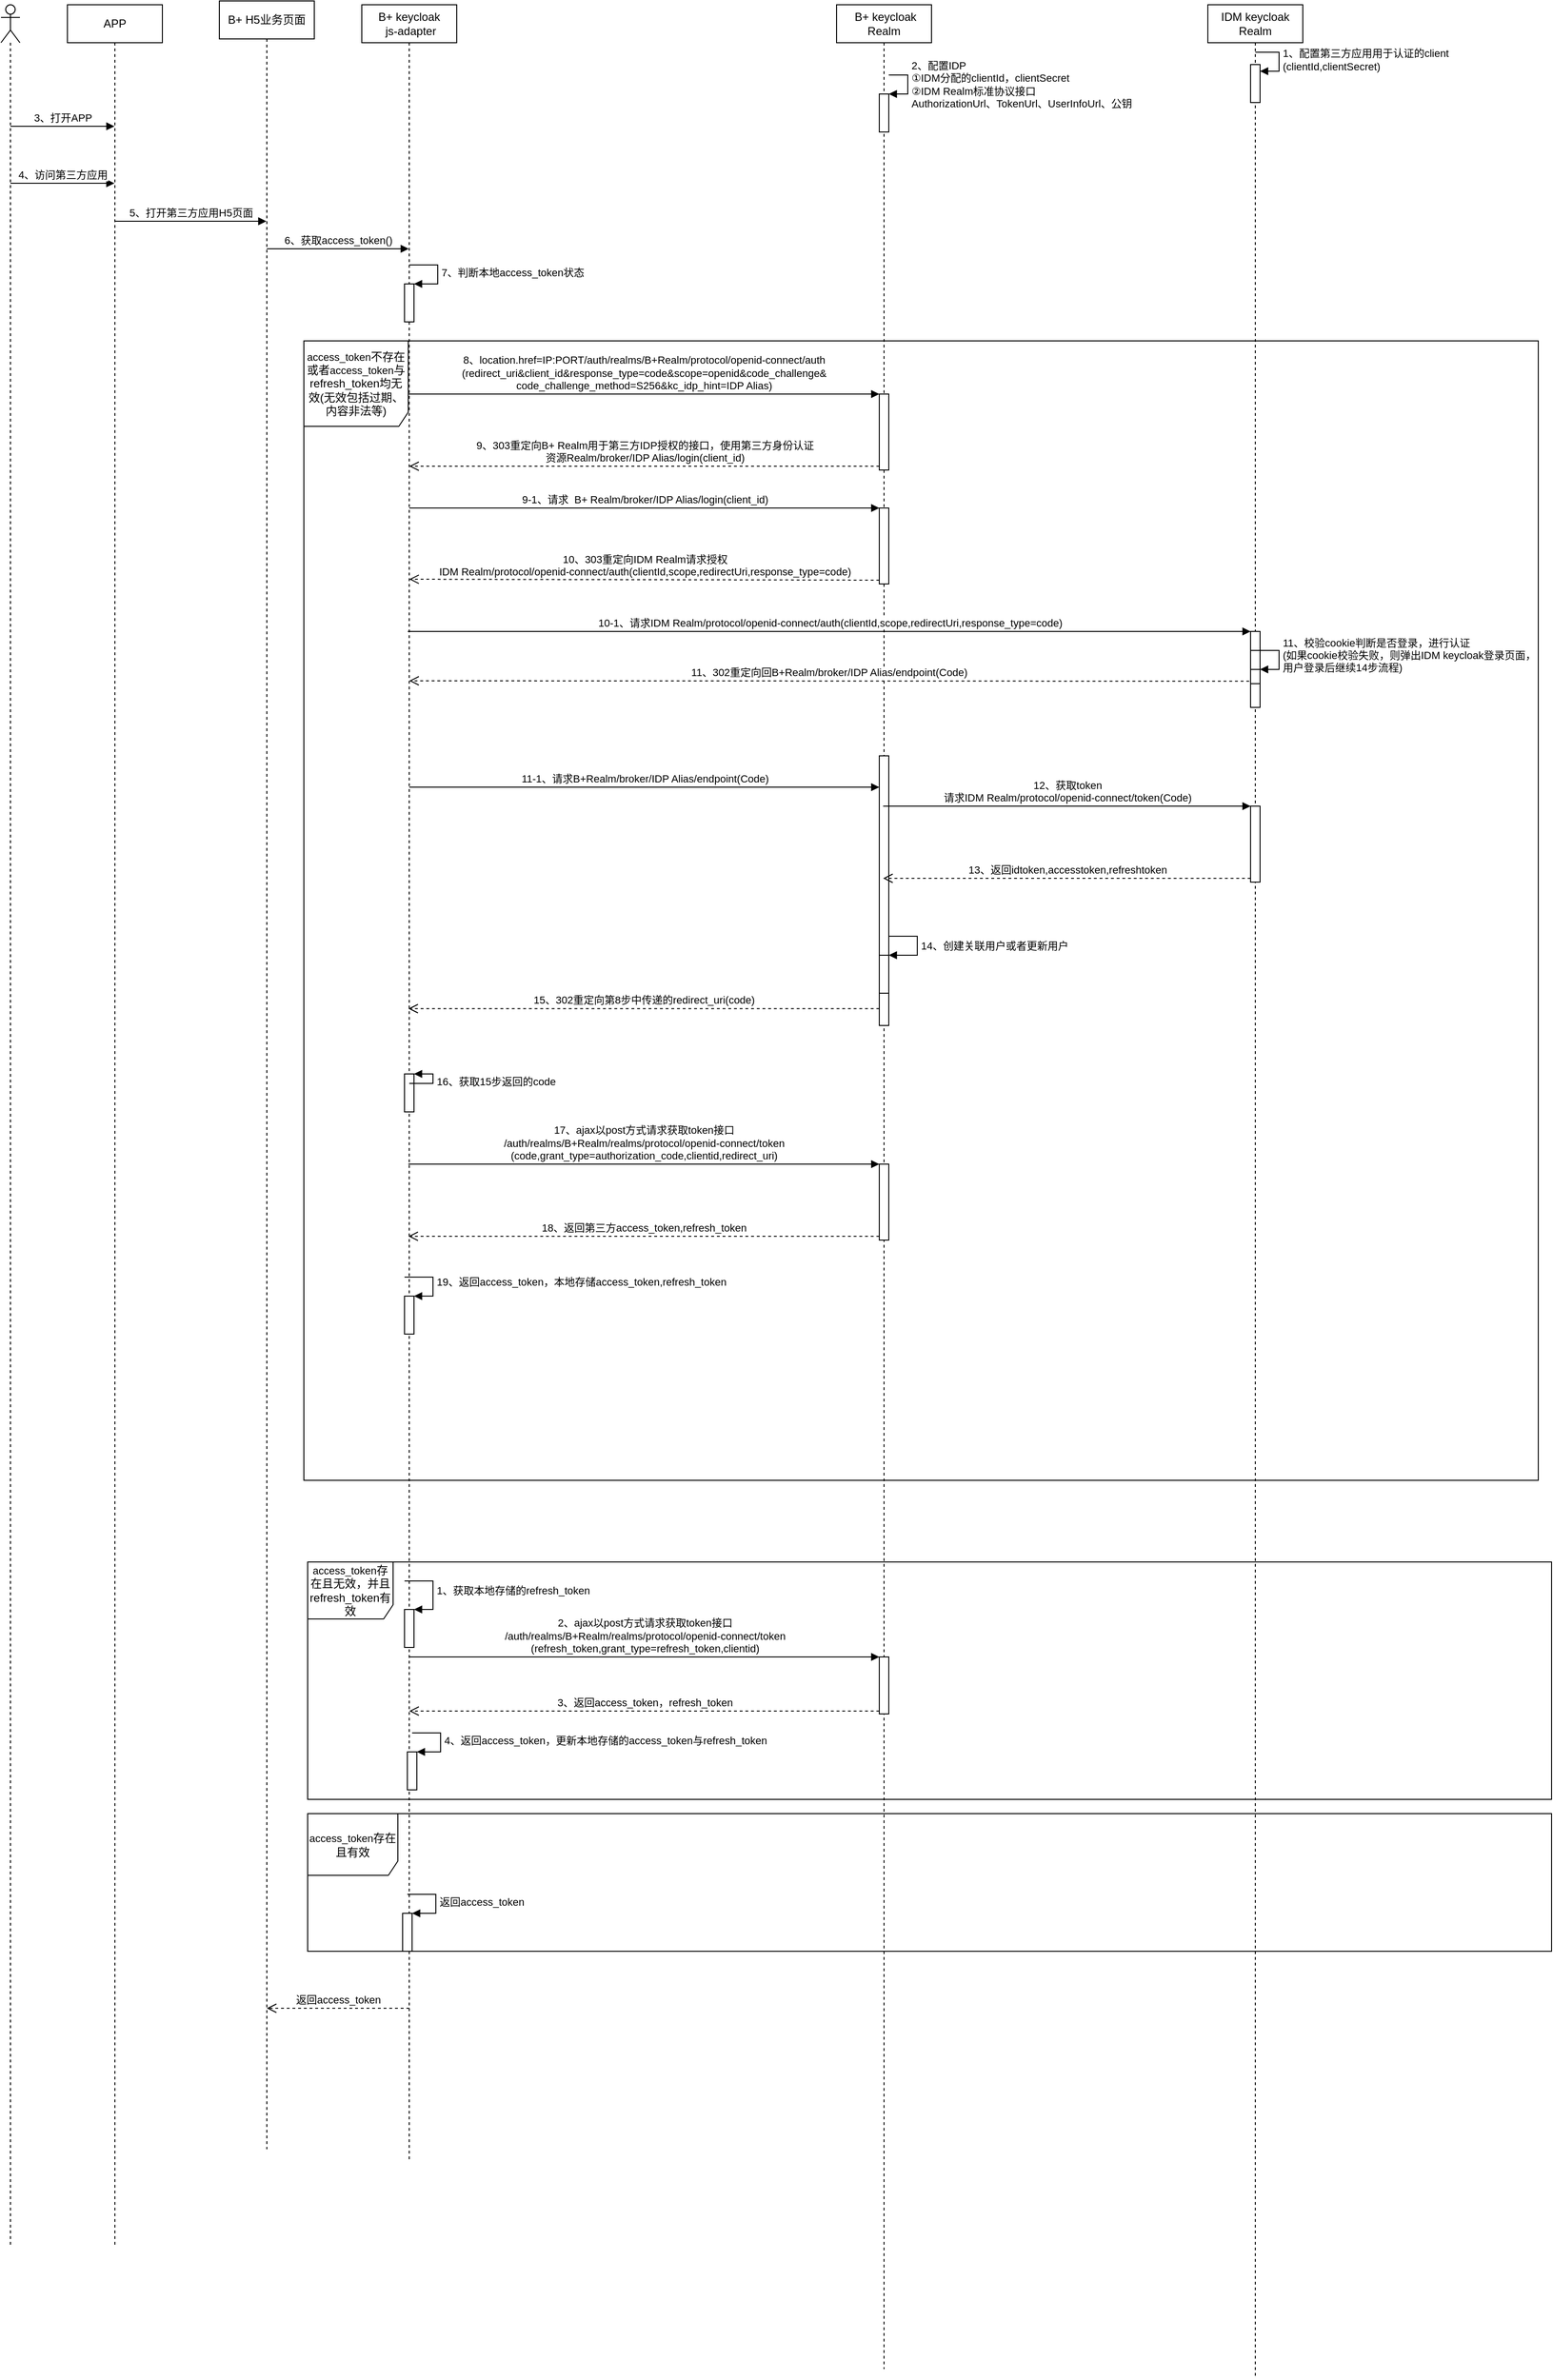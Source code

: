 <mxfile version="18.0.2" type="github">
  <diagram id="l7loPyiOmaxG58bgO53x" name="第 1 页">
    <mxGraphModel dx="2341" dy="672" grid="1" gridSize="10" guides="1" tooltips="1" connect="1" arrows="1" fold="1" page="1" pageScale="1" pageWidth="827" pageHeight="1169" math="0" shadow="0">
      <root>
        <mxCell id="0" />
        <mxCell id="1" parent="0" />
        <mxCell id="UhIwf-_oe5DcTIy6UfvT-69" value="&lt;span style=&quot;font-size: 11px; text-align: left; background-color: rgb(255, 255, 255);&quot;&gt;access_token&lt;/span&gt;存在且无效，并且refresh_token有效" style="shape=umlFrame;whiteSpace=wrap;html=1;width=90;height=60;" vertex="1" parent="1">
          <mxGeometry x="293" y="1720" width="1310" height="250" as="geometry" />
        </mxCell>
        <mxCell id="UhIwf-_oe5DcTIy6UfvT-64" value="&lt;span style=&quot;font-size: 11px; text-align: left; background-color: rgb(255, 255, 255);&quot;&gt;access_token&lt;/span&gt;不存在或者&lt;span style=&quot;font-size: 11px; text-align: left; background-color: rgb(255, 255, 255);&quot;&gt;access_token&lt;/span&gt;与refresh_token均无效(无效包括过期、内容非法等)" style="shape=umlFrame;whiteSpace=wrap;html=1;width=110;height=90;" vertex="1" parent="1">
          <mxGeometry x="289" y="434" width="1300" height="1200" as="geometry" />
        </mxCell>
        <mxCell id="6bxtVyM5R0hy2lYG2gwJ-41" value="B+ keycloak&lt;br&gt;&amp;nbsp;js-adapter" style="shape=umlLifeline;perimeter=lifelinePerimeter;whiteSpace=wrap;html=1;container=1;collapsible=0;recursiveResize=0;outlineConnect=0;" parent="1" vertex="1">
          <mxGeometry x="350" y="80" width="100" height="2270" as="geometry" />
        </mxCell>
        <mxCell id="6bxtVyM5R0hy2lYG2gwJ-69" value="7、判断本地access_token状态" style="edgeStyle=orthogonalEdgeStyle;html=1;align=left;spacingLeft=2;endArrow=block;rounded=0;entryX=1;entryY=0;" parent="6bxtVyM5R0hy2lYG2gwJ-41" edge="1">
          <mxGeometry relative="1" as="geometry">
            <mxPoint x="50" y="274" as="sourcePoint" />
            <Array as="points">
              <mxPoint x="80" y="274" />
            </Array>
            <mxPoint x="55" y="294" as="targetPoint" />
          </mxGeometry>
        </mxCell>
        <mxCell id="UhIwf-_oe5DcTIy6UfvT-29" value="" style="html=1;points=[];perimeter=orthogonalPerimeter;" vertex="1" parent="6bxtVyM5R0hy2lYG2gwJ-41">
          <mxGeometry x="45" y="1126" width="10" height="40" as="geometry" />
        </mxCell>
        <mxCell id="UhIwf-_oe5DcTIy6UfvT-30" value="16、获取15步返回的code" style="edgeStyle=orthogonalEdgeStyle;html=1;align=left;spacingLeft=2;endArrow=block;rounded=0;entryX=1;entryY=0;" edge="1" target="UhIwf-_oe5DcTIy6UfvT-29" parent="6bxtVyM5R0hy2lYG2gwJ-41">
          <mxGeometry relative="1" as="geometry">
            <mxPoint x="50" y="1136" as="sourcePoint" />
            <Array as="points">
              <mxPoint x="75" y="1136" />
            </Array>
          </mxGeometry>
        </mxCell>
        <mxCell id="UhIwf-_oe5DcTIy6UfvT-37" value="" style="html=1;points=[];perimeter=orthogonalPerimeter;" vertex="1" parent="6bxtVyM5R0hy2lYG2gwJ-41">
          <mxGeometry x="45" y="1360" width="10" height="40" as="geometry" />
        </mxCell>
        <mxCell id="UhIwf-_oe5DcTIy6UfvT-38" value="19、返回access_token，本地存储access_token,refresh_token" style="edgeStyle=orthogonalEdgeStyle;html=1;align=left;spacingLeft=2;endArrow=block;rounded=0;entryX=1;entryY=0;" edge="1" target="UhIwf-_oe5DcTIy6UfvT-37" parent="6bxtVyM5R0hy2lYG2gwJ-41">
          <mxGeometry relative="1" as="geometry">
            <mxPoint x="45" y="1340" as="sourcePoint" />
            <Array as="points">
              <mxPoint x="75" y="1340" />
            </Array>
          </mxGeometry>
        </mxCell>
        <mxCell id="UhIwf-_oe5DcTIy6UfvT-50" value="" style="html=1;points=[];perimeter=orthogonalPerimeter;" vertex="1" parent="6bxtVyM5R0hy2lYG2gwJ-41">
          <mxGeometry x="45" y="294" width="10" height="40" as="geometry" />
        </mxCell>
        <mxCell id="UhIwf-_oe5DcTIy6UfvT-77" value="" style="html=1;points=[];perimeter=orthogonalPerimeter;" vertex="1" parent="6bxtVyM5R0hy2lYG2gwJ-41">
          <mxGeometry x="45" y="1690" width="10" height="40" as="geometry" />
        </mxCell>
        <mxCell id="UhIwf-_oe5DcTIy6UfvT-78" value="1、获取本地存储的refresh_token" style="edgeStyle=orthogonalEdgeStyle;html=1;align=left;spacingLeft=2;endArrow=block;rounded=0;entryX=1;entryY=0;" edge="1" target="UhIwf-_oe5DcTIy6UfvT-77" parent="6bxtVyM5R0hy2lYG2gwJ-41">
          <mxGeometry relative="1" as="geometry">
            <mxPoint x="45" y="1660" as="sourcePoint" />
            <Array as="points">
              <mxPoint x="75" y="1660" />
            </Array>
          </mxGeometry>
        </mxCell>
        <mxCell id="UhIwf-_oe5DcTIy6UfvT-80" value="" style="html=1;points=[];perimeter=orthogonalPerimeter;" vertex="1" parent="6bxtVyM5R0hy2lYG2gwJ-41">
          <mxGeometry x="48" y="1840" width="10" height="40" as="geometry" />
        </mxCell>
        <mxCell id="UhIwf-_oe5DcTIy6UfvT-81" value="4、返回access_token，更新本地存储的access_token与refresh_token" style="edgeStyle=orthogonalEdgeStyle;html=1;align=left;spacingLeft=2;endArrow=block;rounded=0;entryX=1;entryY=0;" edge="1" target="UhIwf-_oe5DcTIy6UfvT-80" parent="6bxtVyM5R0hy2lYG2gwJ-41">
          <mxGeometry relative="1" as="geometry">
            <mxPoint x="53" y="1820" as="sourcePoint" />
            <Array as="points">
              <mxPoint x="83" y="1820" />
            </Array>
          </mxGeometry>
        </mxCell>
        <mxCell id="6bxtVyM5R0hy2lYG2gwJ-53" value="IDM keycloak Realm" style="shape=umlLifeline;perimeter=lifelinePerimeter;whiteSpace=wrap;html=1;container=1;collapsible=0;recursiveResize=0;outlineConnect=0;" parent="1" vertex="1">
          <mxGeometry x="1241" y="80" width="100" height="2500" as="geometry" />
        </mxCell>
        <mxCell id="6bxtVyM5R0hy2lYG2gwJ-58" value="" style="html=1;points=[];perimeter=orthogonalPerimeter;" parent="6bxtVyM5R0hy2lYG2gwJ-53" vertex="1">
          <mxGeometry x="45" y="63" width="10" height="40" as="geometry" />
        </mxCell>
        <mxCell id="6bxtVyM5R0hy2lYG2gwJ-59" value="1、配置第三方应用用于认证的client&lt;br&gt;(clientId,clientSecret)" style="edgeStyle=orthogonalEdgeStyle;html=1;align=left;spacingLeft=2;endArrow=block;rounded=0;entryX=1;entryY=0;" parent="6bxtVyM5R0hy2lYG2gwJ-53" edge="1">
          <mxGeometry relative="1" as="geometry">
            <mxPoint x="50" y="50" as="sourcePoint" />
            <Array as="points">
              <mxPoint x="75" y="50" />
            </Array>
            <mxPoint x="55" y="70" as="targetPoint" />
          </mxGeometry>
        </mxCell>
        <mxCell id="UhIwf-_oe5DcTIy6UfvT-13" value="" style="html=1;points=[];perimeter=orthogonalPerimeter;" vertex="1" parent="6bxtVyM5R0hy2lYG2gwJ-53">
          <mxGeometry x="45" y="660" width="10" height="80" as="geometry" />
        </mxCell>
        <mxCell id="UhIwf-_oe5DcTIy6UfvT-16" value="" style="html=1;points=[];perimeter=orthogonalPerimeter;" vertex="1" parent="6bxtVyM5R0hy2lYG2gwJ-53">
          <mxGeometry x="45" y="700" width="10" height="15" as="geometry" />
        </mxCell>
        <mxCell id="UhIwf-_oe5DcTIy6UfvT-17" value="11、校验cookie判断是否登录，进行认证&lt;br&gt;(如果cookie校验失败，则弹出IDM keycloak登录页面，&lt;br&gt;用户登录后继续14步流程)" style="edgeStyle=orthogonalEdgeStyle;html=1;align=left;spacingLeft=2;endArrow=block;rounded=0;entryX=1;entryY=0;" edge="1" target="UhIwf-_oe5DcTIy6UfvT-16" parent="6bxtVyM5R0hy2lYG2gwJ-53">
          <mxGeometry relative="1" as="geometry">
            <mxPoint x="45" y="680" as="sourcePoint" />
            <Array as="points">
              <mxPoint x="75" y="680" />
            </Array>
          </mxGeometry>
        </mxCell>
        <mxCell id="UhIwf-_oe5DcTIy6UfvT-21" value="" style="html=1;points=[];perimeter=orthogonalPerimeter;" vertex="1" parent="6bxtVyM5R0hy2lYG2gwJ-53">
          <mxGeometry x="45" y="844" width="10" height="80" as="geometry" />
        </mxCell>
        <mxCell id="6bxtVyM5R0hy2lYG2gwJ-54" value="&amp;nbsp;B+ keycloak Realm" style="shape=umlLifeline;perimeter=lifelinePerimeter;whiteSpace=wrap;html=1;container=1;collapsible=0;recursiveResize=0;outlineConnect=0;" parent="1" vertex="1">
          <mxGeometry x="850" y="80" width="100" height="2490" as="geometry" />
        </mxCell>
        <mxCell id="6bxtVyM5R0hy2lYG2gwJ-60" value="" style="html=1;points=[];perimeter=orthogonalPerimeter;" parent="6bxtVyM5R0hy2lYG2gwJ-54" vertex="1">
          <mxGeometry x="45" y="94" width="10" height="40" as="geometry" />
        </mxCell>
        <mxCell id="6bxtVyM5R0hy2lYG2gwJ-61" value="2、配置IDP&lt;br&gt;①IDM分配的clientId，clientSecret&lt;br&gt;②IDM Realm标准协议接口&lt;br&gt;AuthorizationUrl、TokenUrl、UserInfoUrl、公钥" style="edgeStyle=orthogonalEdgeStyle;html=1;align=left;spacingLeft=2;endArrow=block;rounded=0;entryX=1;entryY=0;" parent="6bxtVyM5R0hy2lYG2gwJ-54" target="6bxtVyM5R0hy2lYG2gwJ-60" edge="1">
          <mxGeometry relative="1" as="geometry">
            <mxPoint x="55" y="74" as="sourcePoint" />
            <Array as="points">
              <mxPoint x="75" y="74" />
            </Array>
          </mxGeometry>
        </mxCell>
        <mxCell id="UhIwf-_oe5DcTIy6UfvT-6" value="" style="html=1;points=[];perimeter=orthogonalPerimeter;" vertex="1" parent="6bxtVyM5R0hy2lYG2gwJ-54">
          <mxGeometry x="45" y="410" width="10" height="80" as="geometry" />
        </mxCell>
        <mxCell id="UhIwf-_oe5DcTIy6UfvT-9" value="" style="html=1;points=[];perimeter=orthogonalPerimeter;" vertex="1" parent="6bxtVyM5R0hy2lYG2gwJ-54">
          <mxGeometry x="45" y="530" width="10" height="80" as="geometry" />
        </mxCell>
        <mxCell id="UhIwf-_oe5DcTIy6UfvT-18" value="" style="html=1;points=[];perimeter=orthogonalPerimeter;" vertex="1" parent="6bxtVyM5R0hy2lYG2gwJ-54">
          <mxGeometry x="45" y="791" width="10" height="284" as="geometry" />
        </mxCell>
        <mxCell id="UhIwf-_oe5DcTIy6UfvT-27" value="" style="html=1;points=[];perimeter=orthogonalPerimeter;" vertex="1" parent="6bxtVyM5R0hy2lYG2gwJ-54">
          <mxGeometry x="45" y="1001" width="10" height="40" as="geometry" />
        </mxCell>
        <mxCell id="UhIwf-_oe5DcTIy6UfvT-28" value="14、创建关联用户或者更新用户" style="edgeStyle=orthogonalEdgeStyle;html=1;align=left;spacingLeft=2;endArrow=block;rounded=0;entryX=1;entryY=0;" edge="1" target="UhIwf-_oe5DcTIy6UfvT-27" parent="6bxtVyM5R0hy2lYG2gwJ-54">
          <mxGeometry relative="1" as="geometry">
            <mxPoint x="55" y="981" as="sourcePoint" />
            <Array as="points">
              <mxPoint x="85" y="981" />
            </Array>
          </mxGeometry>
        </mxCell>
        <mxCell id="UhIwf-_oe5DcTIy6UfvT-34" value="" style="html=1;points=[];perimeter=orthogonalPerimeter;" vertex="1" parent="6bxtVyM5R0hy2lYG2gwJ-54">
          <mxGeometry x="45" y="1221" width="10" height="80" as="geometry" />
        </mxCell>
        <mxCell id="UhIwf-_oe5DcTIy6UfvT-89" value="" style="html=1;points=[];perimeter=orthogonalPerimeter;" vertex="1" parent="6bxtVyM5R0hy2lYG2gwJ-54">
          <mxGeometry x="45" y="1740" width="10" height="60" as="geometry" />
        </mxCell>
        <mxCell id="6bxtVyM5R0hy2lYG2gwJ-55" value="APP" style="shape=umlLifeline;perimeter=lifelinePerimeter;whiteSpace=wrap;html=1;container=1;collapsible=0;recursiveResize=0;outlineConnect=0;" parent="1" vertex="1">
          <mxGeometry x="40" y="80" width="100" height="2360" as="geometry" />
        </mxCell>
        <mxCell id="6bxtVyM5R0hy2lYG2gwJ-65" value="5、打开第三方应用H5页面" style="html=1;verticalAlign=bottom;endArrow=block;rounded=0;" parent="6bxtVyM5R0hy2lYG2gwJ-55" target="UhIwf-_oe5DcTIy6UfvT-48" edge="1">
          <mxGeometry width="80" relative="1" as="geometry">
            <mxPoint x="50" y="228" as="sourcePoint" />
            <mxPoint x="209.5" y="228" as="targetPoint" />
          </mxGeometry>
        </mxCell>
        <mxCell id="6bxtVyM5R0hy2lYG2gwJ-56" value="" style="shape=umlLifeline;participant=umlActor;perimeter=lifelinePerimeter;whiteSpace=wrap;html=1;container=1;collapsible=0;recursiveResize=0;verticalAlign=top;spacingTop=36;outlineConnect=0;" parent="1" vertex="1">
          <mxGeometry x="-30" y="80" width="20" height="2360" as="geometry" />
        </mxCell>
        <mxCell id="6bxtVyM5R0hy2lYG2gwJ-62" value="3、打开APP" style="html=1;verticalAlign=bottom;endArrow=block;rounded=0;" parent="6bxtVyM5R0hy2lYG2gwJ-56" edge="1">
          <mxGeometry width="80" relative="1" as="geometry">
            <mxPoint x="10" y="128" as="sourcePoint" />
            <mxPoint x="119.5" y="128" as="targetPoint" />
          </mxGeometry>
        </mxCell>
        <mxCell id="6bxtVyM5R0hy2lYG2gwJ-64" value="4、访问第三方应用" style="html=1;verticalAlign=bottom;endArrow=block;rounded=0;" parent="6bxtVyM5R0hy2lYG2gwJ-56" edge="1">
          <mxGeometry width="80" relative="1" as="geometry">
            <mxPoint x="10" y="188" as="sourcePoint" />
            <mxPoint x="119.5" y="188" as="targetPoint" />
          </mxGeometry>
        </mxCell>
        <mxCell id="UhIwf-_oe5DcTIy6UfvT-7" value="8、location.href=&lt;span style=&quot;text-align: left;&quot;&gt;IP:PORT/auth/realms/B+Realm/protocol/openid-connect/auth&lt;/span&gt;&lt;br style=&quot;text-align: left;&quot;&gt;&lt;span style=&quot;text-align: left;&quot;&gt;(redirect_uri&amp;amp;client_id&amp;amp;response_type=code&amp;amp;scope=openid&amp;amp;code_challenge&amp;amp;&lt;/span&gt;&lt;br style=&quot;text-align: left;&quot;&gt;&lt;span style=&quot;text-align: left;&quot;&gt;code_challenge_method=S256&amp;amp;kc_idp_hint=IDP Alias)&lt;/span&gt;" style="html=1;verticalAlign=bottom;endArrow=block;entryX=0;entryY=0;rounded=0;" edge="1" target="UhIwf-_oe5DcTIy6UfvT-6" parent="1">
          <mxGeometry relative="1" as="geometry">
            <mxPoint x="398.5" y="490" as="sourcePoint" />
          </mxGeometry>
        </mxCell>
        <mxCell id="UhIwf-_oe5DcTIy6UfvT-8" value="9、303重定向B+ Realm用于第三方IDP授权的接口，使用第三方身份认证&lt;br&gt;资源Realm/broker/IDP Alias/login(&lt;span style=&quot;text-align: left;&quot;&gt;client_id&lt;/span&gt;)" style="html=1;verticalAlign=bottom;endArrow=open;dashed=1;endSize=8;exitX=0;exitY=0.95;rounded=0;" edge="1" source="UhIwf-_oe5DcTIy6UfvT-6" parent="1">
          <mxGeometry relative="1" as="geometry">
            <mxPoint x="400" y="566" as="targetPoint" />
          </mxGeometry>
        </mxCell>
        <mxCell id="UhIwf-_oe5DcTIy6UfvT-10" value="9-1、请求&amp;nbsp; B+ Realm/broker/IDP Alias/login(&lt;span style=&quot;text-align: left;&quot;&gt;client_id&lt;/span&gt;)" style="html=1;verticalAlign=bottom;endArrow=block;entryX=0;entryY=0;rounded=0;" edge="1" target="UhIwf-_oe5DcTIy6UfvT-9" parent="1">
          <mxGeometry relative="1" as="geometry">
            <mxPoint x="400" y="610" as="sourcePoint" />
          </mxGeometry>
        </mxCell>
        <mxCell id="UhIwf-_oe5DcTIy6UfvT-11" value="10、303重定向IDM Realm请求授权&lt;br&gt;&lt;div style=&quot;text-align: left;&quot;&gt;IDM Realm/protocol/openid-connect/auth(clientId,scope,redirectUri,response_type=code)&lt;/div&gt;" style="html=1;verticalAlign=bottom;endArrow=open;dashed=1;endSize=8;exitX=0;exitY=0.95;rounded=0;" edge="1" source="UhIwf-_oe5DcTIy6UfvT-9" parent="1">
          <mxGeometry relative="1" as="geometry">
            <mxPoint x="400" y="685" as="targetPoint" />
          </mxGeometry>
        </mxCell>
        <mxCell id="UhIwf-_oe5DcTIy6UfvT-14" value="10-1、请求IDM Realm/protocol/openid-connect/auth(&lt;span style=&quot;text-align: left;&quot;&gt;clientId,scope,redirectUri,response_type=code)&lt;/span&gt;" style="html=1;verticalAlign=bottom;endArrow=block;entryX=0;entryY=0;rounded=0;" edge="1" target="UhIwf-_oe5DcTIy6UfvT-13" parent="1">
          <mxGeometry relative="1" as="geometry">
            <mxPoint x="398.5" y="740" as="sourcePoint" />
          </mxGeometry>
        </mxCell>
        <mxCell id="UhIwf-_oe5DcTIy6UfvT-15" value="11、302重定向回B+Realm/broker/IDP Alias/endpoint(Code)" style="html=1;verticalAlign=bottom;endArrow=open;dashed=1;endSize=8;rounded=0;exitX=-0.141;exitY=0.828;exitDx=0;exitDy=0;exitPerimeter=0;" edge="1" source="UhIwf-_oe5DcTIy6UfvT-16" parent="1">
          <mxGeometry relative="1" as="geometry">
            <mxPoint x="400" y="792" as="targetPoint" />
          </mxGeometry>
        </mxCell>
        <mxCell id="UhIwf-_oe5DcTIy6UfvT-19" value="11-1、请求B+Realm/broker/IDP Alias/endpoint(Code)" style="html=1;verticalAlign=bottom;endArrow=block;entryX=0;entryY=0;rounded=0;" edge="1" parent="1">
          <mxGeometry relative="1" as="geometry">
            <mxPoint x="400" y="904" as="sourcePoint" />
            <mxPoint x="895" y="904.0" as="targetPoint" />
          </mxGeometry>
        </mxCell>
        <mxCell id="UhIwf-_oe5DcTIy6UfvT-20" value="15、302重定向第8步中传递的&lt;span style=&quot;text-align: left;&quot;&gt;redirect_uri&lt;/span&gt;(code)" style="html=1;verticalAlign=bottom;endArrow=open;dashed=1;endSize=8;exitX=0;exitY=0.95;rounded=0;" edge="1" parent="1">
          <mxGeometry relative="1" as="geometry">
            <mxPoint x="399.071" y="1137.25" as="targetPoint" />
            <mxPoint x="895" y="1137.25" as="sourcePoint" />
          </mxGeometry>
        </mxCell>
        <mxCell id="UhIwf-_oe5DcTIy6UfvT-22" value="12、获取token&lt;br&gt;请求IDM Realm/protocol/openid-connect/token(Code)" style="html=1;verticalAlign=bottom;endArrow=block;entryX=0;entryY=0;rounded=0;" edge="1" target="UhIwf-_oe5DcTIy6UfvT-21" parent="1">
          <mxGeometry relative="1" as="geometry">
            <mxPoint x="899.071" y="924" as="sourcePoint" />
          </mxGeometry>
        </mxCell>
        <mxCell id="UhIwf-_oe5DcTIy6UfvT-23" value="13、返回idtoken,accesstoken,refreshtoken" style="html=1;verticalAlign=bottom;endArrow=open;dashed=1;endSize=8;exitX=0;exitY=0.95;rounded=0;" edge="1" source="UhIwf-_oe5DcTIy6UfvT-21" parent="1">
          <mxGeometry relative="1" as="geometry">
            <mxPoint x="899.071" y="1000" as="targetPoint" />
          </mxGeometry>
        </mxCell>
        <mxCell id="UhIwf-_oe5DcTIy6UfvT-35" value="17、ajax以post方式请求获取token接口&lt;br&gt;&lt;span style=&quot;text-align: left;&quot;&gt;/auth/realms/B+Realm/realms/protocol/openid-connect/token&lt;/span&gt;&lt;br style=&quot;text-align: left;&quot;&gt;&lt;span style=&quot;text-align: left;&quot;&gt;(code,grant_type=authorization_code,clientid,redirect_uri)&lt;/span&gt;" style="html=1;verticalAlign=bottom;endArrow=block;entryX=0;entryY=0;rounded=0;" edge="1" target="UhIwf-_oe5DcTIy6UfvT-34" parent="1">
          <mxGeometry relative="1" as="geometry">
            <mxPoint x="399.071" y="1301" as="sourcePoint" />
          </mxGeometry>
        </mxCell>
        <mxCell id="UhIwf-_oe5DcTIy6UfvT-36" value="18、返回第三方access_token,refresh_token" style="html=1;verticalAlign=bottom;endArrow=open;dashed=1;endSize=8;exitX=0;exitY=0.95;rounded=0;" edge="1" source="UhIwf-_oe5DcTIy6UfvT-34" parent="1">
          <mxGeometry relative="1" as="geometry">
            <mxPoint x="399.071" y="1377" as="targetPoint" />
          </mxGeometry>
        </mxCell>
        <mxCell id="UhIwf-_oe5DcTIy6UfvT-48" value="B+ H5业务页面" style="shape=umlLifeline;perimeter=lifelinePerimeter;whiteSpace=wrap;html=1;container=1;collapsible=0;recursiveResize=0;outlineConnect=0;" vertex="1" parent="1">
          <mxGeometry x="200" y="76" width="100" height="2262.5" as="geometry" />
        </mxCell>
        <mxCell id="UhIwf-_oe5DcTIy6UfvT-98" value="6、获取&lt;span style=&quot;text-align: left;&quot;&gt;access_token()&lt;/span&gt;" style="html=1;verticalAlign=bottom;endArrow=block;rounded=0;" edge="1" parent="UhIwf-_oe5DcTIy6UfvT-48">
          <mxGeometry width="80" relative="1" as="geometry">
            <mxPoint x="50" y="261" as="sourcePoint" />
            <mxPoint x="199.5" y="261" as="targetPoint" />
          </mxGeometry>
        </mxCell>
        <mxCell id="UhIwf-_oe5DcTIy6UfvT-72" value="&lt;span style=&quot;font-size: 11px; text-align: left; background-color: rgb(255, 255, 255);&quot;&gt;access_token&lt;/span&gt;存在且有效" style="shape=umlFrame;whiteSpace=wrap;html=1;width=95;height=65;" vertex="1" parent="1">
          <mxGeometry x="293" y="1985" width="1310" height="145" as="geometry" />
        </mxCell>
        <mxCell id="UhIwf-_oe5DcTIy6UfvT-90" value="2、ajax以post方式请求获取token接口&lt;br&gt;&lt;span style=&quot;text-align: left;&quot;&gt;/auth/realms/B+Realm/realms/protocol/openid-connect/token&lt;/span&gt;&lt;br style=&quot;text-align: left;&quot;&gt;&lt;span style=&quot;text-align: left;&quot;&gt;(&lt;span style=&quot;font-size: 11px;&quot;&gt;refresh_token&lt;/span&gt;,grant_type=&lt;span style=&quot;font-size: 11px;&quot;&gt;refresh_token&lt;/span&gt;,clientid)&lt;/span&gt;" style="html=1;verticalAlign=bottom;endArrow=block;entryX=0;entryY=0;rounded=0;" edge="1" target="UhIwf-_oe5DcTIy6UfvT-89" parent="1" source="6bxtVyM5R0hy2lYG2gwJ-41">
          <mxGeometry relative="1" as="geometry">
            <mxPoint x="825" y="1820" as="sourcePoint" />
          </mxGeometry>
        </mxCell>
        <mxCell id="UhIwf-_oe5DcTIy6UfvT-91" value="3、返回access_token，refresh_token" style="html=1;verticalAlign=bottom;endArrow=open;dashed=1;endSize=8;exitX=0;exitY=0.95;rounded=0;" edge="1" source="UhIwf-_oe5DcTIy6UfvT-89" parent="1" target="6bxtVyM5R0hy2lYG2gwJ-41">
          <mxGeometry relative="1" as="geometry">
            <mxPoint x="825" y="1896" as="targetPoint" />
          </mxGeometry>
        </mxCell>
        <mxCell id="UhIwf-_oe5DcTIy6UfvT-93" value="" style="html=1;points=[];perimeter=orthogonalPerimeter;" vertex="1" parent="1">
          <mxGeometry x="393" y="2090" width="10" height="40" as="geometry" />
        </mxCell>
        <mxCell id="UhIwf-_oe5DcTIy6UfvT-94" value="返回access_token" style="edgeStyle=orthogonalEdgeStyle;html=1;align=left;spacingLeft=2;endArrow=block;rounded=0;entryX=1;entryY=0;" edge="1" target="UhIwf-_oe5DcTIy6UfvT-93" parent="1">
          <mxGeometry relative="1" as="geometry">
            <mxPoint x="398" y="2070" as="sourcePoint" />
            <Array as="points">
              <mxPoint x="428" y="2070" />
            </Array>
          </mxGeometry>
        </mxCell>
        <mxCell id="UhIwf-_oe5DcTIy6UfvT-96" value="返回&lt;span style=&quot;text-align: left;&quot;&gt;access_token&lt;/span&gt;" style="html=1;verticalAlign=bottom;endArrow=open;dashed=1;endSize=8;rounded=0;" edge="1" parent="1" target="UhIwf-_oe5DcTIy6UfvT-48">
          <mxGeometry relative="1" as="geometry">
            <mxPoint x="400" y="2190" as="sourcePoint" />
            <mxPoint x="320" y="2190" as="targetPoint" />
          </mxGeometry>
        </mxCell>
      </root>
    </mxGraphModel>
  </diagram>
</mxfile>
